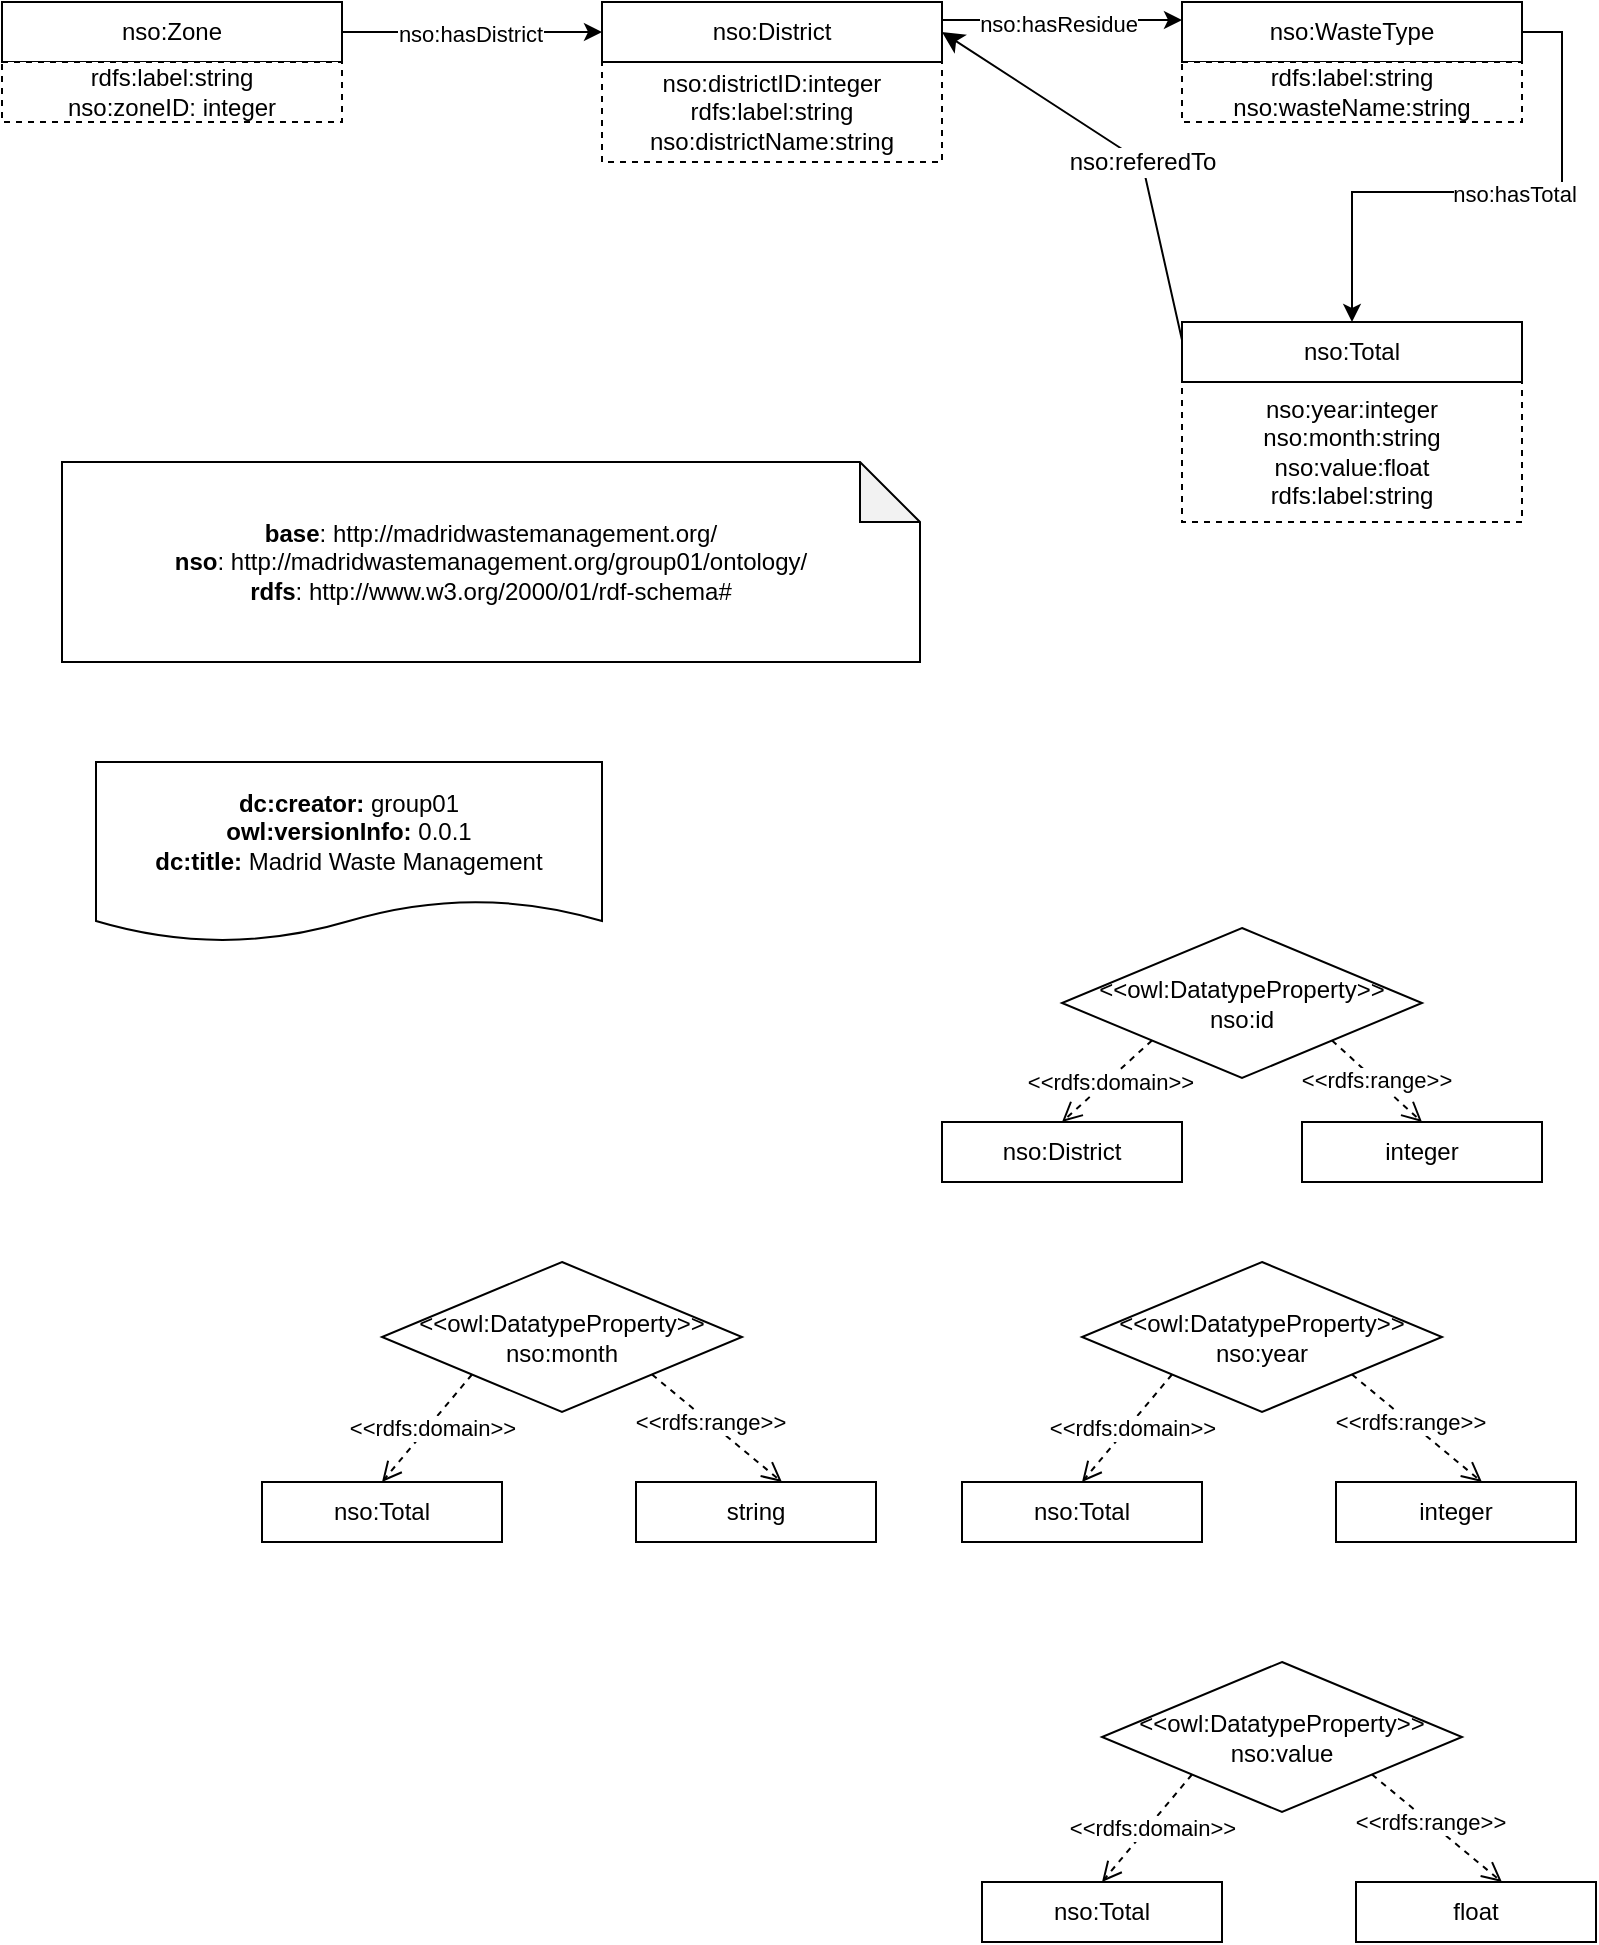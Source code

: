 <mxfile version="21.6.5" type="device">
  <diagram name="Pagina-1" id="1RlD7k3v_khYpdEVKCjm">
    <mxGraphModel dx="1194" dy="618" grid="1" gridSize="10" guides="1" tooltips="1" connect="1" arrows="1" fold="1" page="1" pageScale="1" pageWidth="827" pageHeight="1169" math="0" shadow="0">
      <root>
        <mxCell id="0" />
        <mxCell id="1" parent="0" />
        <mxCell id="r6KnwTTkaE7kSFxnoHc5-1" value="nso:districtID:integer&lt;br&gt;rdfs:label:string&lt;br&gt;nso:districtName:string" style="rounded=0;whiteSpace=wrap;html=1;snapToPoint=1;points=[[0.1,0],[0.2,0],[0.3,0],[0.4,0],[0.5,0],[0.6,0],[0.7,0],[0.8,0],[0.9,0],[0,0.1],[0,0.3],[0,0.5],[0,0.7],[0,0.9],[0.1,1],[0.2,1],[0.3,1],[0.4,1],[0.5,1],[0.6,1],[0.7,1],[0.8,1],[0.9,1],[1,0.1],[1,0.3],[1,0.5],[1,0.7],[1,0.9]];dashed=1;" parent="1" vertex="1">
          <mxGeometry x="340" y="110" width="170" height="50" as="geometry" />
        </mxCell>
        <mxCell id="r6KnwTTkaE7kSFxnoHc5-2" value="nso:District" style="rounded=0;whiteSpace=wrap;html=1;snapToPoint=1;points=[[0.1,0],[0.2,0],[0.3,0],[0.4,0],[0.5,0],[0.6,0],[0.7,0],[0.8,0],[0.9,0],[0,0.1],[0,0.3],[0,0.5],[0,0.7],[0,0.9],[0.1,1],[0.2,1],[0.3,1],[0.4,1],[0.5,1],[0.6,1],[0.7,1],[0.8,1],[0.9,1],[1,0.1],[1,0.3],[1,0.5],[1,0.7],[1,0.9]];" parent="1" vertex="1">
          <mxGeometry x="340" y="80" width="170" height="30" as="geometry" />
        </mxCell>
        <mxCell id="r6KnwTTkaE7kSFxnoHc5-14" style="edgeStyle=orthogonalEdgeStyle;rounded=0;orthogonalLoop=1;jettySize=auto;html=1;entryX=0.5;entryY=0;entryDx=0;entryDy=0;exitX=1;exitY=0.5;exitDx=0;exitDy=0;" parent="1" source="r6KnwTTkaE7kSFxnoHc5-7" target="r6KnwTTkaE7kSFxnoHc5-13" edge="1">
          <mxGeometry relative="1" as="geometry">
            <mxPoint x="710" y="141" as="sourcePoint" />
          </mxGeometry>
        </mxCell>
        <mxCell id="r6KnwTTkaE7kSFxnoHc5-15" value="nso:hasTotal" style="edgeLabel;html=1;align=center;verticalAlign=middle;resizable=0;points=[];" parent="r6KnwTTkaE7kSFxnoHc5-14" vertex="1" connectable="0">
          <mxGeometry x="-0.089" y="1" relative="1" as="geometry">
            <mxPoint x="-1" as="offset" />
          </mxGeometry>
        </mxCell>
        <mxCell id="r6KnwTTkaE7kSFxnoHc5-7" value="nso:WasteType" style="rounded=0;whiteSpace=wrap;html=1;snapToPoint=1;points=[[0.1,0],[0.2,0],[0.3,0],[0.4,0],[0.5,0],[0.6,0],[0.7,0],[0.8,0],[0.9,0],[0,0.1],[0,0.3],[0,0.5],[0,0.7],[0,0.9],[0.1,1],[0.2,1],[0.3,1],[0.4,1],[0.5,1],[0.6,1],[0.7,1],[0.8,1],[0.9,1],[1,0.1],[1,0.3],[1,0.5],[1,0.7],[1,0.9]];" parent="1" vertex="1">
          <mxGeometry x="630" y="80" width="170" height="30" as="geometry" />
        </mxCell>
        <mxCell id="r6KnwTTkaE7kSFxnoHc5-10" style="edgeStyle=orthogonalEdgeStyle;rounded=0;orthogonalLoop=1;jettySize=auto;html=1;exitX=1;exitY=0.3;exitDx=0;exitDy=0;entryX=0;entryY=0.3;entryDx=0;entryDy=0;" parent="1" source="r6KnwTTkaE7kSFxnoHc5-2" target="r6KnwTTkaE7kSFxnoHc5-7" edge="1">
          <mxGeometry relative="1" as="geometry">
            <mxPoint x="440" y="260" as="targetPoint" />
          </mxGeometry>
        </mxCell>
        <mxCell id="r6KnwTTkaE7kSFxnoHc5-11" value="nso:hasResidue" style="edgeLabel;html=1;align=center;verticalAlign=middle;resizable=0;points=[];" parent="r6KnwTTkaE7kSFxnoHc5-10" vertex="1" connectable="0">
          <mxGeometry x="-0.039" y="-2" relative="1" as="geometry">
            <mxPoint as="offset" />
          </mxGeometry>
        </mxCell>
        <mxCell id="r6KnwTTkaE7kSFxnoHc5-12" value="nso:year:integer&lt;br&gt;nso:month:string&lt;br&gt;nso:value:float&lt;br&gt;rdfs:label:string" style="rounded=0;whiteSpace=wrap;html=1;snapToPoint=1;points=[[0.1,0],[0.2,0],[0.3,0],[0.4,0],[0.5,0],[0.6,0],[0.7,0],[0.8,0],[0.9,0],[0,0.1],[0,0.3],[0,0.5],[0,0.7],[0,0.9],[0.1,1],[0.2,1],[0.3,1],[0.4,1],[0.5,1],[0.6,1],[0.7,1],[0.8,1],[0.9,1],[1,0.1],[1,0.3],[1,0.5],[1,0.7],[1,0.9]];dashed=1;" parent="1" vertex="1">
          <mxGeometry x="630" y="270" width="170" height="70" as="geometry" />
        </mxCell>
        <mxCell id="r6KnwTTkaE7kSFxnoHc5-13" value="nso:Total" style="rounded=0;whiteSpace=wrap;html=1;snapToPoint=1;points=[[0.1,0],[0.2,0],[0.3,0],[0.4,0],[0.5,0],[0.6,0],[0.7,0],[0.8,0],[0.9,0],[0,0.1],[0,0.3],[0,0.5],[0,0.7],[0,0.9],[0.1,1],[0.2,1],[0.3,1],[0.4,1],[0.5,1],[0.6,1],[0.7,1],[0.8,1],[0.9,1],[1,0.1],[1,0.3],[1,0.5],[1,0.7],[1,0.9]];" parent="1" vertex="1">
          <mxGeometry x="630" y="240" width="170" height="30" as="geometry" />
        </mxCell>
        <mxCell id="r6KnwTTkaE7kSFxnoHc5-18" style="edgeStyle=orthogonalEdgeStyle;rounded=0;orthogonalLoop=1;jettySize=auto;html=1;exitX=1;exitY=0.5;exitDx=0;exitDy=0;entryX=0;entryY=0.5;entryDx=0;entryDy=0;" parent="1" source="r6KnwTTkaE7kSFxnoHc5-17" target="r6KnwTTkaE7kSFxnoHc5-2" edge="1">
          <mxGeometry relative="1" as="geometry" />
        </mxCell>
        <mxCell id="r6KnwTTkaE7kSFxnoHc5-19" value="nso:hasDistrict" style="edgeLabel;html=1;align=center;verticalAlign=middle;resizable=0;points=[];" parent="r6KnwTTkaE7kSFxnoHc5-18" vertex="1" connectable="0">
          <mxGeometry x="-0.017" y="-1" relative="1" as="geometry">
            <mxPoint as="offset" />
          </mxGeometry>
        </mxCell>
        <mxCell id="r6KnwTTkaE7kSFxnoHc5-17" value="nso:Zone" style="rounded=0;whiteSpace=wrap;html=1;snapToPoint=1;points=[[0.1,0],[0.2,0],[0.3,0],[0.4,0],[0.5,0],[0.6,0],[0.7,0],[0.8,0],[0.9,0],[0,0.1],[0,0.3],[0,0.5],[0,0.7],[0,0.9],[0.1,1],[0.2,1],[0.3,1],[0.4,1],[0.5,1],[0.6,1],[0.7,1],[0.8,1],[0.9,1],[1,0.1],[1,0.3],[1,0.5],[1,0.7],[1,0.9]];" parent="1" vertex="1">
          <mxGeometry x="40" y="80" width="170" height="30" as="geometry" />
        </mxCell>
        <mxCell id="PTtcGUtyKkrxVg12ckht-1" value="&lt;div&gt;&lt;b&gt;base&lt;/b&gt;: http://madridwastemanagement.org/&lt;/div&gt;&lt;div&gt;&lt;b&gt;nso&lt;/b&gt;:&amp;nbsp;http://madridwastemanagement.org/group01/ontology/&lt;br&gt;&lt;/div&gt;&lt;div&gt;&lt;span style=&quot;background-color: initial;&quot;&gt;&lt;b&gt;rdfs&lt;/b&gt;: http://www.w3.org/2000/01/rdf-schema#&lt;br&gt;&lt;/span&gt;&lt;/div&gt;" style="shape=note;whiteSpace=wrap;html=1;backgroundOutline=1;darkOpacity=0.05;" parent="1" vertex="1">
          <mxGeometry x="70" y="310" width="429" height="100" as="geometry" />
        </mxCell>
        <mxCell id="PTtcGUtyKkrxVg12ckht-4" value="&lt;div&gt;&amp;lt;&amp;lt;owl:DatatypeProperty&amp;gt;&amp;gt; nso:id&lt;br&gt;&lt;/div&gt;" style="rhombus;whiteSpace=wrap;html=1;" parent="1" vertex="1">
          <mxGeometry x="570.0" y="543.0" width="180" height="75" as="geometry" />
        </mxCell>
        <mxCell id="PTtcGUtyKkrxVg12ckht-5" value="integer" style="rounded=0;whiteSpace=wrap;html=1;snapToPoint=1;points=[[0.1,0],[0.2,0],[0.3,0],[0.4,0],[0.5,0],[0.6,0],[0.7,0],[0.8,0],[0.9,0],[0,0.1],[0,0.3],[0,0.5],[0,0.7],[0,0.9],[0.1,1],[0.2,1],[0.3,1],[0.4,1],[0.5,1],[0.6,1],[0.7,1],[0.8,1],[0.9,1],[1,0.1],[1,0.3],[1,0.5],[1,0.7],[1,0.9]];" parent="1" vertex="1">
          <mxGeometry x="690.0" y="640.0" width="120" height="30" as="geometry" />
        </mxCell>
        <mxCell id="PTtcGUtyKkrxVg12ckht-6" value="nso:District" style="rounded=0;whiteSpace=wrap;html=1;snapToPoint=1;points=[[0.1,0],[0.2,0],[0.3,0],[0.4,0],[0.5,0],[0.6,0],[0.7,0],[0.8,0],[0.9,0],[0,0.1],[0,0.3],[0,0.5],[0,0.7],[0,0.9],[0.1,1],[0.2,1],[0.3,1],[0.4,1],[0.5,1],[0.6,1],[0.7,1],[0.8,1],[0.9,1],[1,0.1],[1,0.3],[1,0.5],[1,0.7],[1,0.9]];" parent="1" vertex="1">
          <mxGeometry x="510.0" y="640.0" width="120" height="30" as="geometry" />
        </mxCell>
        <mxCell id="PTtcGUtyKkrxVg12ckht-7" value="" style="endArrow=open;html=1;fontColor=#000099;endFill=0;dashed=1;entryX=0.5;entryY=0;entryDx=0;entryDy=0;endSize=8;arcSize=0;exitX=1;exitY=1;exitDx=0;exitDy=0;rounded=0;" parent="1" source="PTtcGUtyKkrxVg12ckht-4" target="PTtcGUtyKkrxVg12ckht-5" edge="1">
          <mxGeometry width="50" height="50" relative="1" as="geometry">
            <mxPoint x="705.0" y="599.0" as="sourcePoint" />
            <mxPoint x="514.39" y="723" as="targetPoint" />
          </mxGeometry>
        </mxCell>
        <mxCell id="PTtcGUtyKkrxVg12ckht-8" value="&lt;div&gt;&amp;lt;&amp;lt;rdfs:range&amp;gt;&amp;gt;&lt;/div&gt;" style="edgeLabel;html=1;align=center;verticalAlign=middle;resizable=0;points=[];" parent="PTtcGUtyKkrxVg12ckht-7" vertex="1" connectable="0">
          <mxGeometry x="-0.352" y="-1" relative="1" as="geometry">
            <mxPoint x="7.82" y="5.56" as="offset" />
          </mxGeometry>
        </mxCell>
        <mxCell id="PTtcGUtyKkrxVg12ckht-9" value="" style="endArrow=open;html=1;fontColor=#000099;endFill=0;dashed=1;endSize=8;entryX=0.5;entryY=0;entryDx=0;entryDy=0;arcSize=0;exitX=0;exitY=1;exitDx=0;exitDy=0;rounded=0;" parent="1" source="PTtcGUtyKkrxVg12ckht-4" target="PTtcGUtyKkrxVg12ckht-6" edge="1">
          <mxGeometry width="50" height="50" relative="1" as="geometry">
            <mxPoint x="529.997" y="723.607" as="sourcePoint" />
            <mxPoint x="581.39" y="698" as="targetPoint" />
          </mxGeometry>
        </mxCell>
        <mxCell id="PTtcGUtyKkrxVg12ckht-10" value="&lt;div&gt;&amp;lt;&amp;lt;rdfs:domain&amp;gt;&amp;gt;&lt;/div&gt;" style="edgeLabel;html=1;align=center;verticalAlign=middle;resizable=0;points=[];" parent="PTtcGUtyKkrxVg12ckht-9" vertex="1" connectable="0">
          <mxGeometry x="-0.055" y="2" relative="1" as="geometry">
            <mxPoint x="-1" as="offset" />
          </mxGeometry>
        </mxCell>
        <mxCell id="PTtcGUtyKkrxVg12ckht-13" value="&lt;div&gt;&amp;lt;&amp;lt;owl:DatatypeProperty&amp;gt;&amp;gt; nso:year&lt;br&gt;&lt;/div&gt;" style="rhombus;whiteSpace=wrap;html=1;" parent="1" vertex="1">
          <mxGeometry x="580.0" y="710.0" width="180" height="75" as="geometry" />
        </mxCell>
        <mxCell id="PTtcGUtyKkrxVg12ckht-14" value="" style="endArrow=open;html=1;fontColor=#000099;endFill=0;dashed=1;entryX=0.608;entryY=0;entryDx=0;entryDy=0;endSize=8;arcSize=0;exitX=1;exitY=1;exitDx=0;exitDy=0;rounded=0;entryPerimeter=0;" parent="1" source="PTtcGUtyKkrxVg12ckht-13" target="PTtcGUtyKkrxVg12ckht-20" edge="1">
          <mxGeometry width="50" height="50" relative="1" as="geometry">
            <mxPoint x="715.0" y="766.0" as="sourcePoint" />
            <mxPoint x="770" y="815" as="targetPoint" />
          </mxGeometry>
        </mxCell>
        <mxCell id="PTtcGUtyKkrxVg12ckht-15" value="&lt;div&gt;&amp;lt;&amp;lt;rdfs:range&amp;gt;&amp;gt;&lt;/div&gt;" style="edgeLabel;html=1;align=center;verticalAlign=middle;resizable=0;points=[];" parent="PTtcGUtyKkrxVg12ckht-14" vertex="1" connectable="0">
          <mxGeometry x="-0.352" y="-1" relative="1" as="geometry">
            <mxPoint x="7.82" y="5.56" as="offset" />
          </mxGeometry>
        </mxCell>
        <mxCell id="PTtcGUtyKkrxVg12ckht-16" value="" style="endArrow=open;html=1;fontColor=#000099;endFill=0;dashed=1;endSize=8;arcSize=0;exitX=0;exitY=1;exitDx=0;exitDy=0;rounded=0;entryX=0.5;entryY=0;entryDx=0;entryDy=0;" parent="1" source="PTtcGUtyKkrxVg12ckht-13" target="PTtcGUtyKkrxVg12ckht-18" edge="1">
          <mxGeometry width="50" height="50" relative="1" as="geometry">
            <mxPoint x="539.997" y="890.607" as="sourcePoint" />
            <mxPoint x="580" y="815" as="targetPoint" />
          </mxGeometry>
        </mxCell>
        <mxCell id="PTtcGUtyKkrxVg12ckht-17" value="&lt;div&gt;&amp;lt;&amp;lt;rdfs:domain&amp;gt;&amp;gt;&lt;/div&gt;" style="edgeLabel;html=1;align=center;verticalAlign=middle;resizable=0;points=[];" parent="PTtcGUtyKkrxVg12ckht-16" vertex="1" connectable="0">
          <mxGeometry x="-0.055" y="2" relative="1" as="geometry">
            <mxPoint x="-1" as="offset" />
          </mxGeometry>
        </mxCell>
        <mxCell id="PTtcGUtyKkrxVg12ckht-18" value="nso:Total" style="rounded=0;whiteSpace=wrap;html=1;snapToPoint=1;points=[[0.1,0],[0.2,0],[0.3,0],[0.4,0],[0.5,0],[0.6,0],[0.7,0],[0.8,0],[0.9,0],[0,0.1],[0,0.3],[0,0.5],[0,0.7],[0,0.9],[0.1,1],[0.2,1],[0.3,1],[0.4,1],[0.5,1],[0.6,1],[0.7,1],[0.8,1],[0.9,1],[1,0.1],[1,0.3],[1,0.5],[1,0.7],[1,0.9]];" parent="1" vertex="1">
          <mxGeometry x="520.0" y="820.0" width="120" height="30" as="geometry" />
        </mxCell>
        <mxCell id="PTtcGUtyKkrxVg12ckht-20" value="integer" style="rounded=0;whiteSpace=wrap;html=1;snapToPoint=1;points=[[0.1,0],[0.2,0],[0.3,0],[0.4,0],[0.5,0],[0.6,0],[0.7,0],[0.8,0],[0.9,0],[0,0.1],[0,0.3],[0,0.5],[0,0.7],[0,0.9],[0.1,1],[0.2,1],[0.3,1],[0.4,1],[0.5,1],[0.6,1],[0.7,1],[0.8,1],[0.9,1],[1,0.1],[1,0.3],[1,0.5],[1,0.7],[1,0.9]];" parent="1" vertex="1">
          <mxGeometry x="707.0" y="820.0" width="120" height="30" as="geometry" />
        </mxCell>
        <mxCell id="PTtcGUtyKkrxVg12ckht-21" value="&lt;div&gt;&amp;lt;&amp;lt;owl:DatatypeProperty&amp;gt;&amp;gt; nso:month&lt;br&gt;&lt;/div&gt;" style="rhombus;whiteSpace=wrap;html=1;" parent="1" vertex="1">
          <mxGeometry x="230.0" y="710.0" width="180" height="75" as="geometry" />
        </mxCell>
        <mxCell id="PTtcGUtyKkrxVg12ckht-22" value="" style="endArrow=open;html=1;fontColor=#000099;endFill=0;dashed=1;entryX=0.608;entryY=0;entryDx=0;entryDy=0;endSize=8;arcSize=0;exitX=1;exitY=1;exitDx=0;exitDy=0;rounded=0;entryPerimeter=0;" parent="1" source="PTtcGUtyKkrxVg12ckht-21" target="PTtcGUtyKkrxVg12ckht-27" edge="1">
          <mxGeometry width="50" height="50" relative="1" as="geometry">
            <mxPoint x="365.0" y="766.0" as="sourcePoint" />
            <mxPoint x="420" y="815" as="targetPoint" />
          </mxGeometry>
        </mxCell>
        <mxCell id="PTtcGUtyKkrxVg12ckht-23" value="&lt;div&gt;&amp;lt;&amp;lt;rdfs:range&amp;gt;&amp;gt;&lt;/div&gt;" style="edgeLabel;html=1;align=center;verticalAlign=middle;resizable=0;points=[];" parent="PTtcGUtyKkrxVg12ckht-22" vertex="1" connectable="0">
          <mxGeometry x="-0.352" y="-1" relative="1" as="geometry">
            <mxPoint x="7.82" y="5.56" as="offset" />
          </mxGeometry>
        </mxCell>
        <mxCell id="PTtcGUtyKkrxVg12ckht-24" value="" style="endArrow=open;html=1;fontColor=#000099;endFill=0;dashed=1;endSize=8;arcSize=0;exitX=0;exitY=1;exitDx=0;exitDy=0;rounded=0;entryX=0.5;entryY=0;entryDx=0;entryDy=0;" parent="1" source="PTtcGUtyKkrxVg12ckht-21" target="PTtcGUtyKkrxVg12ckht-26" edge="1">
          <mxGeometry width="50" height="50" relative="1" as="geometry">
            <mxPoint x="189.997" y="890.607" as="sourcePoint" />
            <mxPoint x="230" y="815" as="targetPoint" />
          </mxGeometry>
        </mxCell>
        <mxCell id="PTtcGUtyKkrxVg12ckht-25" value="&lt;div&gt;&amp;lt;&amp;lt;rdfs:domain&amp;gt;&amp;gt;&lt;/div&gt;" style="edgeLabel;html=1;align=center;verticalAlign=middle;resizable=0;points=[];" parent="PTtcGUtyKkrxVg12ckht-24" vertex="1" connectable="0">
          <mxGeometry x="-0.055" y="2" relative="1" as="geometry">
            <mxPoint x="-1" as="offset" />
          </mxGeometry>
        </mxCell>
        <mxCell id="PTtcGUtyKkrxVg12ckht-26" value="nso:Total" style="rounded=0;whiteSpace=wrap;html=1;snapToPoint=1;points=[[0.1,0],[0.2,0],[0.3,0],[0.4,0],[0.5,0],[0.6,0],[0.7,0],[0.8,0],[0.9,0],[0,0.1],[0,0.3],[0,0.5],[0,0.7],[0,0.9],[0.1,1],[0.2,1],[0.3,1],[0.4,1],[0.5,1],[0.6,1],[0.7,1],[0.8,1],[0.9,1],[1,0.1],[1,0.3],[1,0.5],[1,0.7],[1,0.9]];" parent="1" vertex="1">
          <mxGeometry x="170.0" y="820.0" width="120" height="30" as="geometry" />
        </mxCell>
        <mxCell id="PTtcGUtyKkrxVg12ckht-27" value="string" style="rounded=0;whiteSpace=wrap;html=1;snapToPoint=1;points=[[0.1,0],[0.2,0],[0.3,0],[0.4,0],[0.5,0],[0.6,0],[0.7,0],[0.8,0],[0.9,0],[0,0.1],[0,0.3],[0,0.5],[0,0.7],[0,0.9],[0.1,1],[0.2,1],[0.3,1],[0.4,1],[0.5,1],[0.6,1],[0.7,1],[0.8,1],[0.9,1],[1,0.1],[1,0.3],[1,0.5],[1,0.7],[1,0.9]];" parent="1" vertex="1">
          <mxGeometry x="357.0" y="820.0" width="120" height="30" as="geometry" />
        </mxCell>
        <mxCell id="PTtcGUtyKkrxVg12ckht-28" value="&lt;div&gt;&lt;b&gt;dc:creator:&lt;/b&gt;&amp;nbsp;group01&lt;/div&gt;&lt;div&gt;&lt;b&gt;owl:versionInfo:&lt;/b&gt; 0.0.1&lt;/div&gt;&lt;div&gt;&lt;b&gt;dc:title:&lt;/b&gt;&amp;nbsp;Madrid Waste Management&lt;/div&gt;" style="shape=document;whiteSpace=wrap;html=1;boundedLbl=1;labelBackgroundColor=#ffffff;strokeColor=#000000;fontSize=12;fontColor=#000000;size=0.233;" parent="1" vertex="1">
          <mxGeometry x="87" y="460" width="253" height="90" as="geometry" />
        </mxCell>
        <mxCell id="URHMQPgpJghsnsx-wSB9-1" value="" style="endArrow=classic;html=1;entryX=1;entryY=0.5;entryDx=0;entryDy=0;endSize=8;arcSize=0;rounded=0;exitX=0;exitY=0.3;exitDx=0;exitDy=0;" parent="1" source="r6KnwTTkaE7kSFxnoHc5-13" target="r6KnwTTkaE7kSFxnoHc5-2" edge="1">
          <mxGeometry width="50" height="50" relative="1" as="geometry">
            <mxPoint x="570" y="240" as="sourcePoint" />
            <mxPoint x="507" y="340" as="targetPoint" />
            <Array as="points">
              <mxPoint x="610" y="160" />
            </Array>
          </mxGeometry>
        </mxCell>
        <mxCell id="URHMQPgpJghsnsx-wSB9-2" value="nso:referedTo" style="text;html=1;align=center;verticalAlign=middle;resizable=0;points=[];labelBackgroundColor=#ffffff;" parent="URHMQPgpJghsnsx-wSB9-1" vertex="1" connectable="0">
          <mxGeometry x="-0.127" relative="1" as="geometry">
            <mxPoint as="offset" />
          </mxGeometry>
        </mxCell>
        <mxCell id="iv4-HoFru1JKthgNmINN-1" value="rdfs:label:string&lt;br&gt;nso:wasteName:string" style="rounded=0;whiteSpace=wrap;html=1;snapToPoint=1;points=[[0.1,0],[0.2,0],[0.3,0],[0.4,0],[0.5,0],[0.6,0],[0.7,0],[0.8,0],[0.9,0],[0,0.1],[0,0.3],[0,0.5],[0,0.7],[0,0.9],[0.1,1],[0.2,1],[0.3,1],[0.4,1],[0.5,1],[0.6,1],[0.7,1],[0.8,1],[0.9,1],[1,0.1],[1,0.3],[1,0.5],[1,0.7],[1,0.9]];dashed=1;" parent="1" vertex="1">
          <mxGeometry x="630" y="110" width="170" height="30" as="geometry" />
        </mxCell>
        <mxCell id="iv4-HoFru1JKthgNmINN-17" value="rdfs:label:string&lt;br&gt;nso:zoneID: integer" style="rounded=0;whiteSpace=wrap;html=1;snapToPoint=1;points=[[0.1,0],[0.2,0],[0.3,0],[0.4,0],[0.5,0],[0.6,0],[0.7,0],[0.8,0],[0.9,0],[0,0.1],[0,0.3],[0,0.5],[0,0.7],[0,0.9],[0.1,1],[0.2,1],[0.3,1],[0.4,1],[0.5,1],[0.6,1],[0.7,1],[0.8,1],[0.9,1],[1,0.1],[1,0.3],[1,0.5],[1,0.7],[1,0.9]];dashed=1;" parent="1" vertex="1">
          <mxGeometry x="40" y="110" width="170" height="30" as="geometry" />
        </mxCell>
        <mxCell id="iv4-HoFru1JKthgNmINN-18" value="&lt;div&gt;&amp;lt;&amp;lt;owl:DatatypeProperty&amp;gt;&amp;gt; nso:value&lt;br&gt;&lt;/div&gt;" style="rhombus;whiteSpace=wrap;html=1;" parent="1" vertex="1">
          <mxGeometry x="590.0" y="910.0" width="180" height="75" as="geometry" />
        </mxCell>
        <mxCell id="iv4-HoFru1JKthgNmINN-19" value="" style="endArrow=open;html=1;fontColor=#000099;endFill=0;dashed=1;entryX=0.608;entryY=0;entryDx=0;entryDy=0;endSize=8;arcSize=0;exitX=1;exitY=1;exitDx=0;exitDy=0;rounded=0;entryPerimeter=0;" parent="1" source="iv4-HoFru1JKthgNmINN-18" target="iv4-HoFru1JKthgNmINN-24" edge="1">
          <mxGeometry width="50" height="50" relative="1" as="geometry">
            <mxPoint x="725.0" y="966.0" as="sourcePoint" />
            <mxPoint x="780" y="1015" as="targetPoint" />
          </mxGeometry>
        </mxCell>
        <mxCell id="iv4-HoFru1JKthgNmINN-20" value="&lt;div&gt;&amp;lt;&amp;lt;rdfs:range&amp;gt;&amp;gt;&lt;/div&gt;" style="edgeLabel;html=1;align=center;verticalAlign=middle;resizable=0;points=[];" parent="iv4-HoFru1JKthgNmINN-19" vertex="1" connectable="0">
          <mxGeometry x="-0.352" y="-1" relative="1" as="geometry">
            <mxPoint x="7.82" y="5.56" as="offset" />
          </mxGeometry>
        </mxCell>
        <mxCell id="iv4-HoFru1JKthgNmINN-21" value="" style="endArrow=open;html=1;fontColor=#000099;endFill=0;dashed=1;endSize=8;arcSize=0;exitX=0;exitY=1;exitDx=0;exitDy=0;rounded=0;entryX=0.5;entryY=0;entryDx=0;entryDy=0;" parent="1" source="iv4-HoFru1JKthgNmINN-18" target="iv4-HoFru1JKthgNmINN-23" edge="1">
          <mxGeometry width="50" height="50" relative="1" as="geometry">
            <mxPoint x="549.997" y="1090.607" as="sourcePoint" />
            <mxPoint x="590" y="1015" as="targetPoint" />
          </mxGeometry>
        </mxCell>
        <mxCell id="iv4-HoFru1JKthgNmINN-22" value="&lt;div&gt;&amp;lt;&amp;lt;rdfs:domain&amp;gt;&amp;gt;&lt;/div&gt;" style="edgeLabel;html=1;align=center;verticalAlign=middle;resizable=0;points=[];" parent="iv4-HoFru1JKthgNmINN-21" vertex="1" connectable="0">
          <mxGeometry x="-0.055" y="2" relative="1" as="geometry">
            <mxPoint x="-1" as="offset" />
          </mxGeometry>
        </mxCell>
        <mxCell id="iv4-HoFru1JKthgNmINN-23" value="nso:Total" style="rounded=0;whiteSpace=wrap;html=1;snapToPoint=1;points=[[0.1,0],[0.2,0],[0.3,0],[0.4,0],[0.5,0],[0.6,0],[0.7,0],[0.8,0],[0.9,0],[0,0.1],[0,0.3],[0,0.5],[0,0.7],[0,0.9],[0.1,1],[0.2,1],[0.3,1],[0.4,1],[0.5,1],[0.6,1],[0.7,1],[0.8,1],[0.9,1],[1,0.1],[1,0.3],[1,0.5],[1,0.7],[1,0.9]];" parent="1" vertex="1">
          <mxGeometry x="530.0" y="1020.0" width="120" height="30" as="geometry" />
        </mxCell>
        <mxCell id="iv4-HoFru1JKthgNmINN-24" value="float" style="rounded=0;whiteSpace=wrap;html=1;snapToPoint=1;points=[[0.1,0],[0.2,0],[0.3,0],[0.4,0],[0.5,0],[0.6,0],[0.7,0],[0.8,0],[0.9,0],[0,0.1],[0,0.3],[0,0.5],[0,0.7],[0,0.9],[0.1,1],[0.2,1],[0.3,1],[0.4,1],[0.5,1],[0.6,1],[0.7,1],[0.8,1],[0.9,1],[1,0.1],[1,0.3],[1,0.5],[1,0.7],[1,0.9]];" parent="1" vertex="1">
          <mxGeometry x="717.0" y="1020.0" width="120" height="30" as="geometry" />
        </mxCell>
      </root>
    </mxGraphModel>
  </diagram>
</mxfile>
